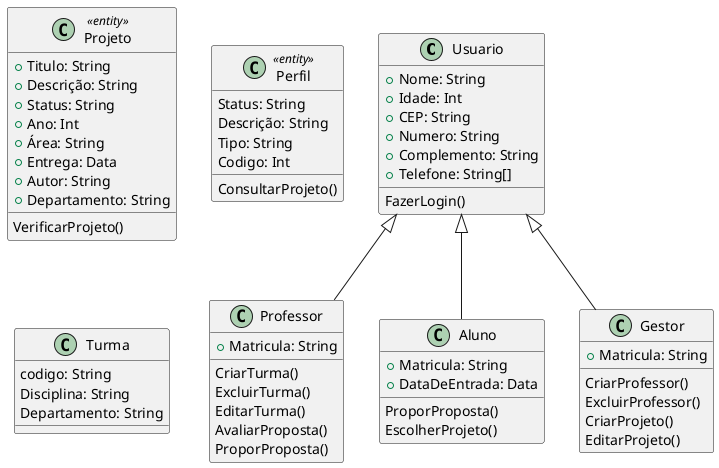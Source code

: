 @startuml
class Usuario {
    +Nome: String
    +Idade: Int
    +CEP: String
    +Numero: String
    +Complemento: String
    +Telefone: String[]
    FazerLogin()
}

class Professor {
    +Matricula: String 
    CriarTurma()
    ExcluirTurma()
    EditarTurma()
    AvaliarProposta()
    ProporProposta()
}

class Aluno {
    +Matricula: String
    +DataDeEntrada: Data
    ProporProposta()
    EscolherProjeto()
}

class Gestor {
    +Matricula: String
    CriarProfessor()
    ExcluirProfessor()
    CriarProjeto()
    EditarProjeto()
}

class Projeto <<entity>> {
    +Titulo: String
    +Descrição: String
    +Status: String
    +Ano: Int
    +Área: String
    +Entrega: Data
    +Autor: String
    +Departamento: String
    VerificarProjeto()
}

class Perfil <<entity>> {
    Status: String
    Descrição: String
    Tipo: String
    Codigo: Int
    ConsultarProjeto()
}

class Turma {
    codigo: String
    Disciplina: String
    Departamento: String
}

Usuario <|-- Professor
Usuario <|-- Aluno
Usuario <|-- Gestor
@enduml
